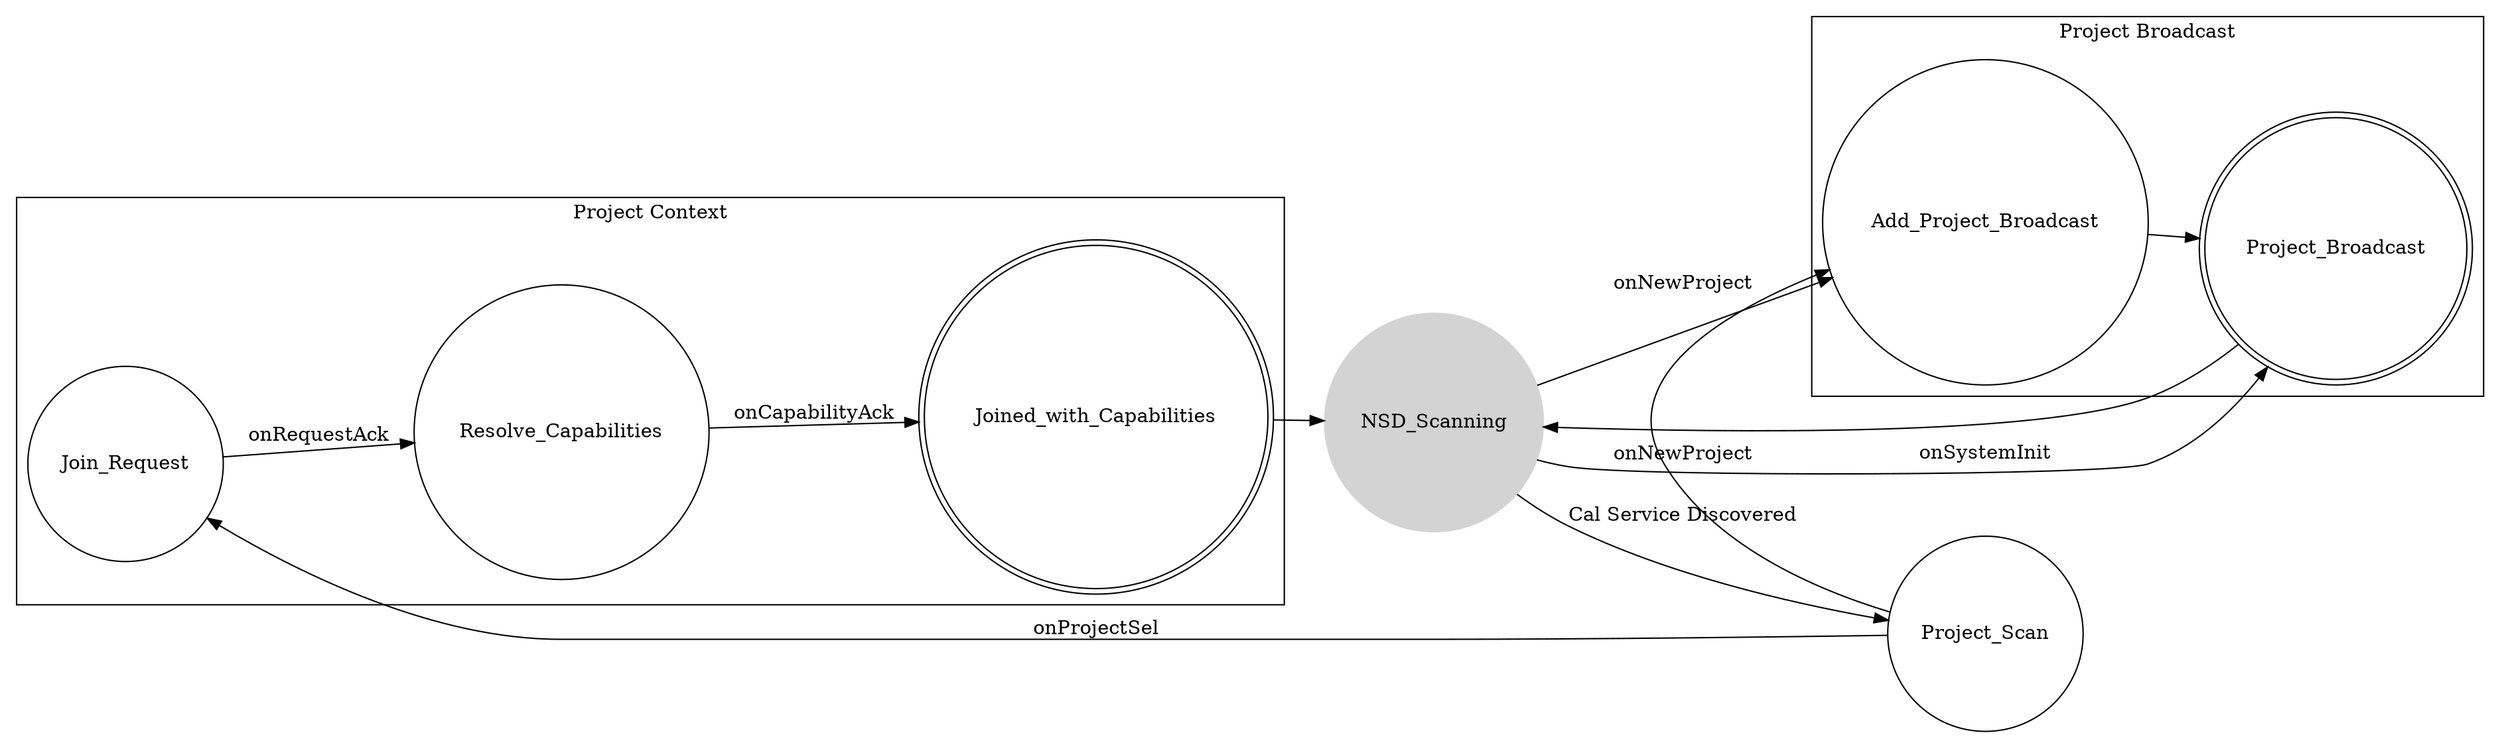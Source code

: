 digraph wakeup_fsm {
	rankdir=LR;

	node [shape = doublecircle]; Project_Broadcast Joined_with_Capabilities;
	node [shape = circle, style=filled, color=lightgrey] NSD_Scanning;
	node [shape = circle, style="", color=black]; 

	NSD_Scanning -> Project_Scan [ label = "Cal Service Discovered" ];
	Project_Scan -> Join_Request [ label = "onProjectSel" ];

	subgraph cluster_1 {
		Join_Request -> Resolve_Capabilities [ label = "onRequestAck" ];
		Resolve_Capabilities -> Joined_with_Capabilities [ label = "onCapabilityAck" ];

		label = "Project Context";
	}
	NSD_Scanning -> Add_Project_Broadcast [label = "onNewProject" ];
	Project_Scan -> Add_Project_Broadcast [label = "onNewProject" ];

	NSD_Scanning -> Project_Broadcast [ label = "onSystemInit" ];

	subgraph cluster_0 {
		Add_Project_Broadcast -> Project_Broadcast;
		rankdir=TB;
		label = "Project Broadcast";
	}
	
	Project_Broadcast -> NSD_Scanning;
	Joined_with_Capabilities -> NSD_Scanning;



}
